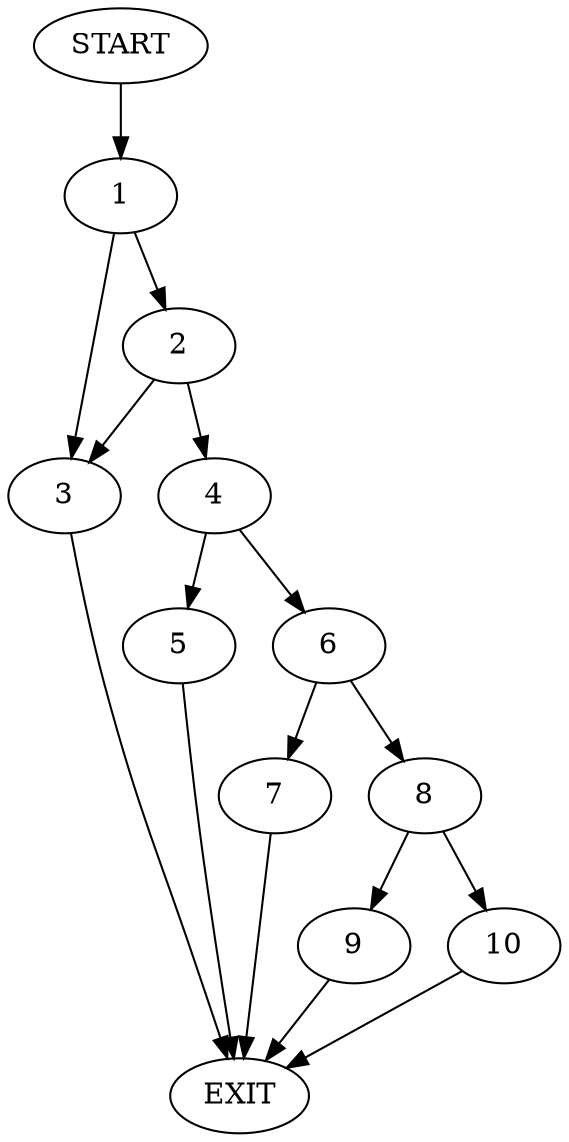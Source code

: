 digraph {
0 [label="START"]
11 [label="EXIT"]
0 -> 1
1 -> 2
1 -> 3
2 -> 4
2 -> 3
3 -> 11
4 -> 5
4 -> 6
5 -> 11
6 -> 7
6 -> 8
7 -> 11
8 -> 9
8 -> 10
9 -> 11
10 -> 11
}
